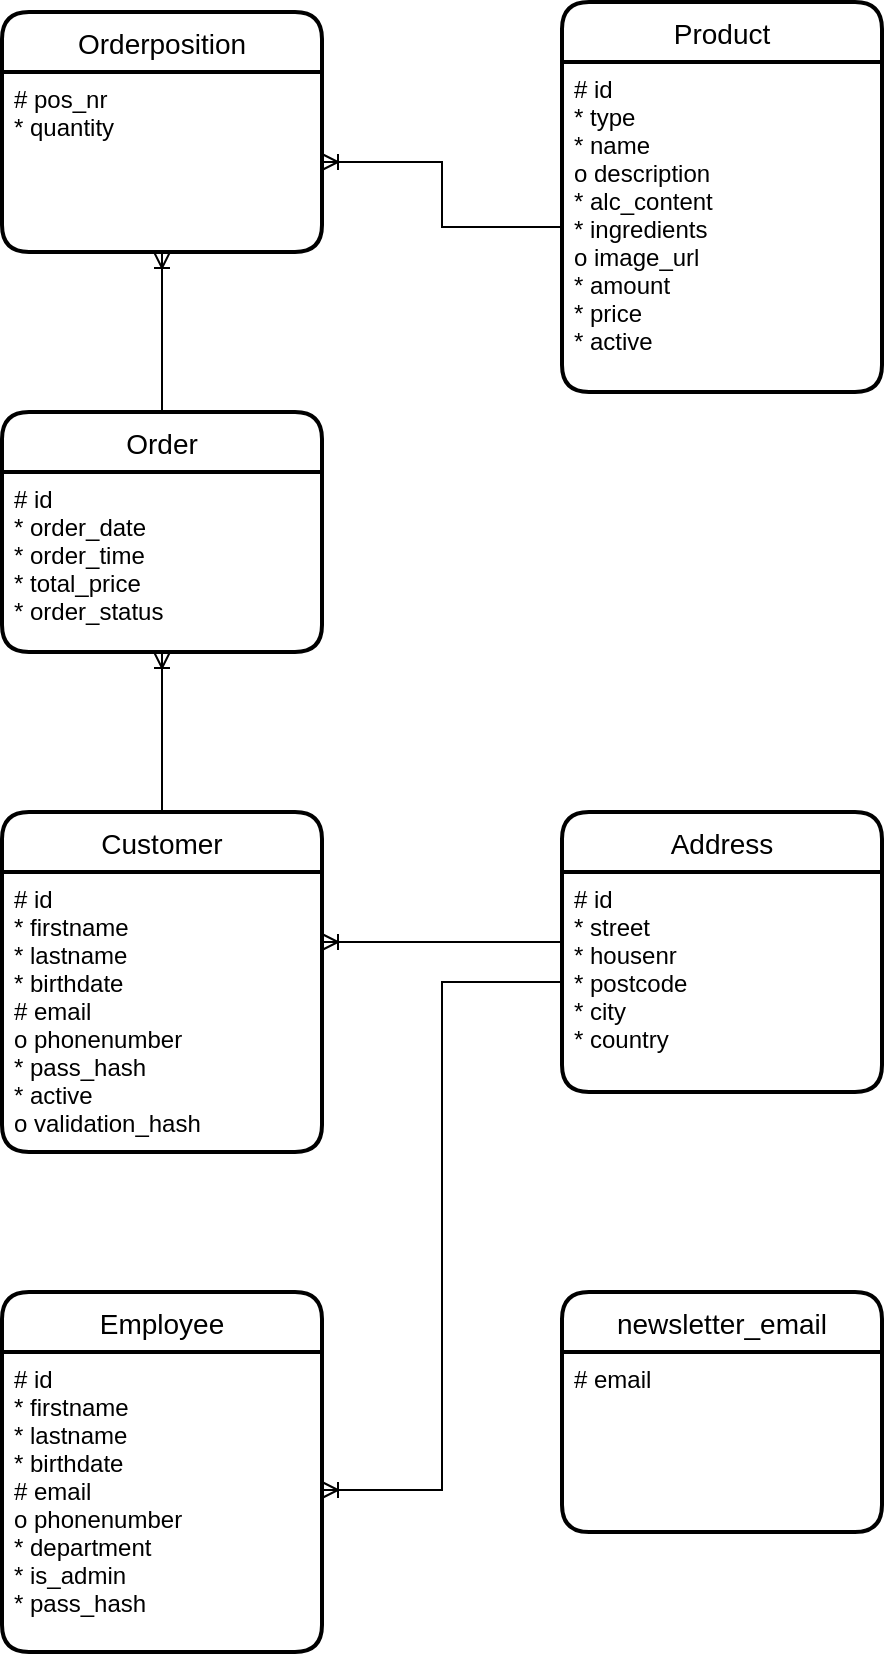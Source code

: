 <mxfile version="15.1.3" type="device"><diagram id="zqOOfs8UBTVCIb0sJ63z" name="Page-1"><mxGraphModel dx="1350" dy="816" grid="1" gridSize="10" guides="1" tooltips="1" connect="1" arrows="1" fold="1" page="1" pageScale="1" pageWidth="827" pageHeight="1169" background="none" math="0" shadow="0"><root><mxCell id="0"/><mxCell id="1" parent="0"/><mxCell id="fyb4Sg8L6QHVNwzzffYQ-14" value="" style="edgeStyle=orthogonalEdgeStyle;rounded=0;orthogonalLoop=1;jettySize=auto;html=1;startArrow=none;startFill=0;endArrow=ERoneToMany;endFill=0;" parent="1" source="8EAQV7HGh1oppnWuFU27-1" target="8EAQV7HGh1oppnWuFU27-9" edge="1"><mxGeometry relative="1" as="geometry"/></mxCell><mxCell id="8EAQV7HGh1oppnWuFU27-1" value="Customer" style="swimlane;childLayout=stackLayout;horizontal=1;startSize=30;horizontalStack=0;rounded=1;fontSize=14;fontStyle=0;strokeWidth=2;resizeParent=0;resizeLast=1;shadow=0;dashed=0;align=center;" parent="1" vertex="1"><mxGeometry x="240" y="600" width="160" height="170" as="geometry"><mxRectangle x="40" y="40" width="90" height="30" as="alternateBounds"/></mxGeometry></mxCell><mxCell id="8EAQV7HGh1oppnWuFU27-2" value="# id&#10;* firstname&#10;* lastname&#10;* birthdate&#10;# email&#10;o phonenumber&#10;* pass_hash&#10;* active&#10;o validation_hash" style="align=left;strokeColor=none;fillColor=none;spacingLeft=4;fontSize=12;verticalAlign=top;resizable=0;rotatable=0;part=1;" parent="8EAQV7HGh1oppnWuFU27-1" vertex="1"><mxGeometry y="30" width="160" height="140" as="geometry"/></mxCell><mxCell id="fyb4Sg8L6QHVNwzzffYQ-15" style="edgeStyle=orthogonalEdgeStyle;rounded=0;orthogonalLoop=1;jettySize=auto;html=1;exitX=0;exitY=0.5;exitDx=0;exitDy=0;startArrow=none;startFill=0;endArrow=ERoneToMany;endFill=0;entryX=1;entryY=0.25;entryDx=0;entryDy=0;" parent="1" source="8EAQV7HGh1oppnWuFU27-3" target="8EAQV7HGh1oppnWuFU27-2" edge="1"><mxGeometry relative="1" as="geometry"><mxPoint x="420" y="670" as="targetPoint"/><Array as="points"><mxPoint x="520" y="665"/></Array></mxGeometry></mxCell><mxCell id="8EAQV7HGh1oppnWuFU27-3" value="Address" style="swimlane;childLayout=stackLayout;horizontal=1;startSize=30;horizontalStack=0;rounded=1;fontSize=14;fontStyle=0;strokeWidth=2;resizeParent=0;resizeLast=1;shadow=0;dashed=0;align=center;" parent="1" vertex="1"><mxGeometry x="520" y="600" width="160" height="140" as="geometry"><mxRectangle x="280" y="40" width="80" height="30" as="alternateBounds"/></mxGeometry></mxCell><mxCell id="8EAQV7HGh1oppnWuFU27-4" value="# id&#10;* street&#10;* housenr&#10;* postcode&#10;* city&#10;* country&#10;" style="align=left;strokeColor=none;fillColor=none;spacingLeft=4;fontSize=12;verticalAlign=top;resizable=0;rotatable=0;part=1;" parent="8EAQV7HGh1oppnWuFU27-3" vertex="1"><mxGeometry y="30" width="160" height="110" as="geometry"/></mxCell><mxCell id="8EAQV7HGh1oppnWuFU27-6" value="Product" style="swimlane;childLayout=stackLayout;horizontal=1;startSize=30;horizontalStack=0;rounded=1;fontSize=14;fontStyle=0;strokeWidth=2;resizeParent=0;resizeLast=1;shadow=0;dashed=0;align=center;" parent="1" vertex="1"><mxGeometry x="520" y="195" width="160" height="195" as="geometry"/></mxCell><mxCell id="8EAQV7HGh1oppnWuFU27-7" value="# id&#10;* type&#10;* name&#10;o description&#10;* alc_content&#10;* ingredients&#10;o image_url&#10;* amount&#10;* price&#10;* active&#10;" style="align=left;strokeColor=none;fillColor=none;spacingLeft=4;fontSize=12;verticalAlign=top;resizable=0;rotatable=0;part=1;" parent="8EAQV7HGh1oppnWuFU27-6" vertex="1"><mxGeometry y="30" width="160" height="165" as="geometry"/></mxCell><mxCell id="fyb4Sg8L6QHVNwzzffYQ-9" value="" style="edgeStyle=orthogonalEdgeStyle;rounded=0;orthogonalLoop=1;jettySize=auto;html=1;startArrow=none;startFill=0;endArrow=ERoneToMany;endFill=0;" parent="1" source="8EAQV7HGh1oppnWuFU27-8" target="8EAQV7HGh1oppnWuFU27-11" edge="1"><mxGeometry relative="1" as="geometry"/></mxCell><mxCell id="8EAQV7HGh1oppnWuFU27-8" value="Order" style="swimlane;childLayout=stackLayout;horizontal=1;startSize=30;horizontalStack=0;rounded=1;fontSize=14;fontStyle=0;strokeWidth=2;resizeParent=0;resizeLast=1;shadow=0;dashed=0;align=center;" parent="1" vertex="1"><mxGeometry x="240" y="400" width="160" height="120" as="geometry"/></mxCell><mxCell id="8EAQV7HGh1oppnWuFU27-9" value="# id&#10;* order_date&#10;* order_time&#10;* total_price&#10;* order_status&#10;" style="align=left;strokeColor=none;fillColor=none;spacingLeft=4;fontSize=12;verticalAlign=top;resizable=0;rotatable=0;part=1;" parent="8EAQV7HGh1oppnWuFU27-8" vertex="1"><mxGeometry y="30" width="160" height="90" as="geometry"/></mxCell><mxCell id="8EAQV7HGh1oppnWuFU27-10" value="Orderposition" style="swimlane;childLayout=stackLayout;horizontal=1;startSize=30;horizontalStack=0;rounded=1;fontSize=14;fontStyle=0;strokeWidth=2;resizeParent=0;resizeLast=1;shadow=0;dashed=0;align=center;" parent="1" vertex="1"><mxGeometry x="240" y="200" width="160" height="120" as="geometry"/></mxCell><mxCell id="8EAQV7HGh1oppnWuFU27-11" value="# pos_nr&#10;* quantity&#10;" style="align=left;strokeColor=none;fillColor=none;spacingLeft=4;fontSize=12;verticalAlign=top;resizable=0;rotatable=0;part=1;" parent="8EAQV7HGh1oppnWuFU27-10" vertex="1"><mxGeometry y="30" width="160" height="90" as="geometry"/></mxCell><mxCell id="hEnhNm0cxcNL_pd9e-mG-1" value="Employee" style="swimlane;childLayout=stackLayout;horizontal=1;startSize=30;horizontalStack=0;rounded=1;fontSize=14;fontStyle=0;strokeWidth=2;resizeParent=0;resizeLast=1;shadow=0;dashed=0;align=center;" parent="1" vertex="1"><mxGeometry x="240" y="840" width="160" height="180" as="geometry"/></mxCell><mxCell id="hEnhNm0cxcNL_pd9e-mG-2" value="# id&#10;* firstname&#10;* lastname&#10;* birthdate&#10;# email&#10;o phonenumber&#10;* department&#10;* is_admin&#10;* pass_hash" style="align=left;strokeColor=none;fillColor=none;spacingLeft=4;fontSize=12;verticalAlign=top;resizable=0;rotatable=0;part=1;" parent="hEnhNm0cxcNL_pd9e-mG-1" vertex="1"><mxGeometry y="30" width="160" height="150" as="geometry"/></mxCell><mxCell id="fyb4Sg8L6QHVNwzzffYQ-1" value="newsletter_email" style="swimlane;childLayout=stackLayout;horizontal=1;startSize=30;horizontalStack=0;rounded=1;fontSize=14;fontStyle=0;strokeWidth=2;resizeParent=0;resizeLast=1;shadow=0;dashed=0;align=center;" parent="1" vertex="1"><mxGeometry x="520" y="840" width="160" height="120" as="geometry"/></mxCell><mxCell id="fyb4Sg8L6QHVNwzzffYQ-2" value="# email" style="align=left;strokeColor=none;fillColor=none;spacingLeft=4;fontSize=12;verticalAlign=top;resizable=0;rotatable=0;part=1;" parent="fyb4Sg8L6QHVNwzzffYQ-1" vertex="1"><mxGeometry y="30" width="160" height="90" as="geometry"/></mxCell><mxCell id="fyb4Sg8L6QHVNwzzffYQ-13" style="edgeStyle=orthogonalEdgeStyle;rounded=0;orthogonalLoop=1;jettySize=auto;html=1;entryX=1;entryY=0.5;entryDx=0;entryDy=0;startArrow=none;startFill=0;endArrow=ERoneToMany;endFill=0;" parent="1" source="8EAQV7HGh1oppnWuFU27-7" target="8EAQV7HGh1oppnWuFU27-11" edge="1"><mxGeometry relative="1" as="geometry"><Array as="points"><mxPoint x="460" y="308"/><mxPoint x="460" y="275"/></Array></mxGeometry></mxCell><mxCell id="fyb4Sg8L6QHVNwzzffYQ-16" style="edgeStyle=orthogonalEdgeStyle;rounded=0;orthogonalLoop=1;jettySize=auto;html=1;entryX=1;entryY=0.46;entryDx=0;entryDy=0;entryPerimeter=0;startArrow=none;startFill=0;endArrow=ERoneToMany;endFill=0;" parent="1" source="8EAQV7HGh1oppnWuFU27-4" target="hEnhNm0cxcNL_pd9e-mG-2" edge="1"><mxGeometry relative="1" as="geometry"/></mxCell></root></mxGraphModel></diagram></mxfile>